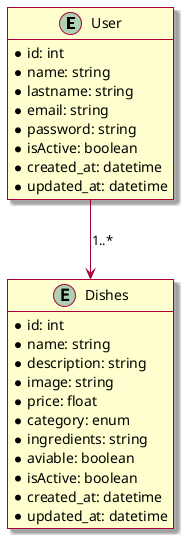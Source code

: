 @startuml DatabaseModel
skin rose
hide empty members

entity User {
  *id: int
  *name: string
  *lastname: string
  *email: string
  *password: string
  *isActive: boolean
  *created_at: datetime
  *updated_at: datetime
}

entity Dishes{
    *id: int
    *name: string
    *description: string
    *image: string
    *price: float
    *category: enum
    *ingredients: string
    *aviable: boolean
    *isActive: boolean
    *created_at: datetime
    *updated_at: datetime
}

User --> Dishes : "1..*"

@enduml